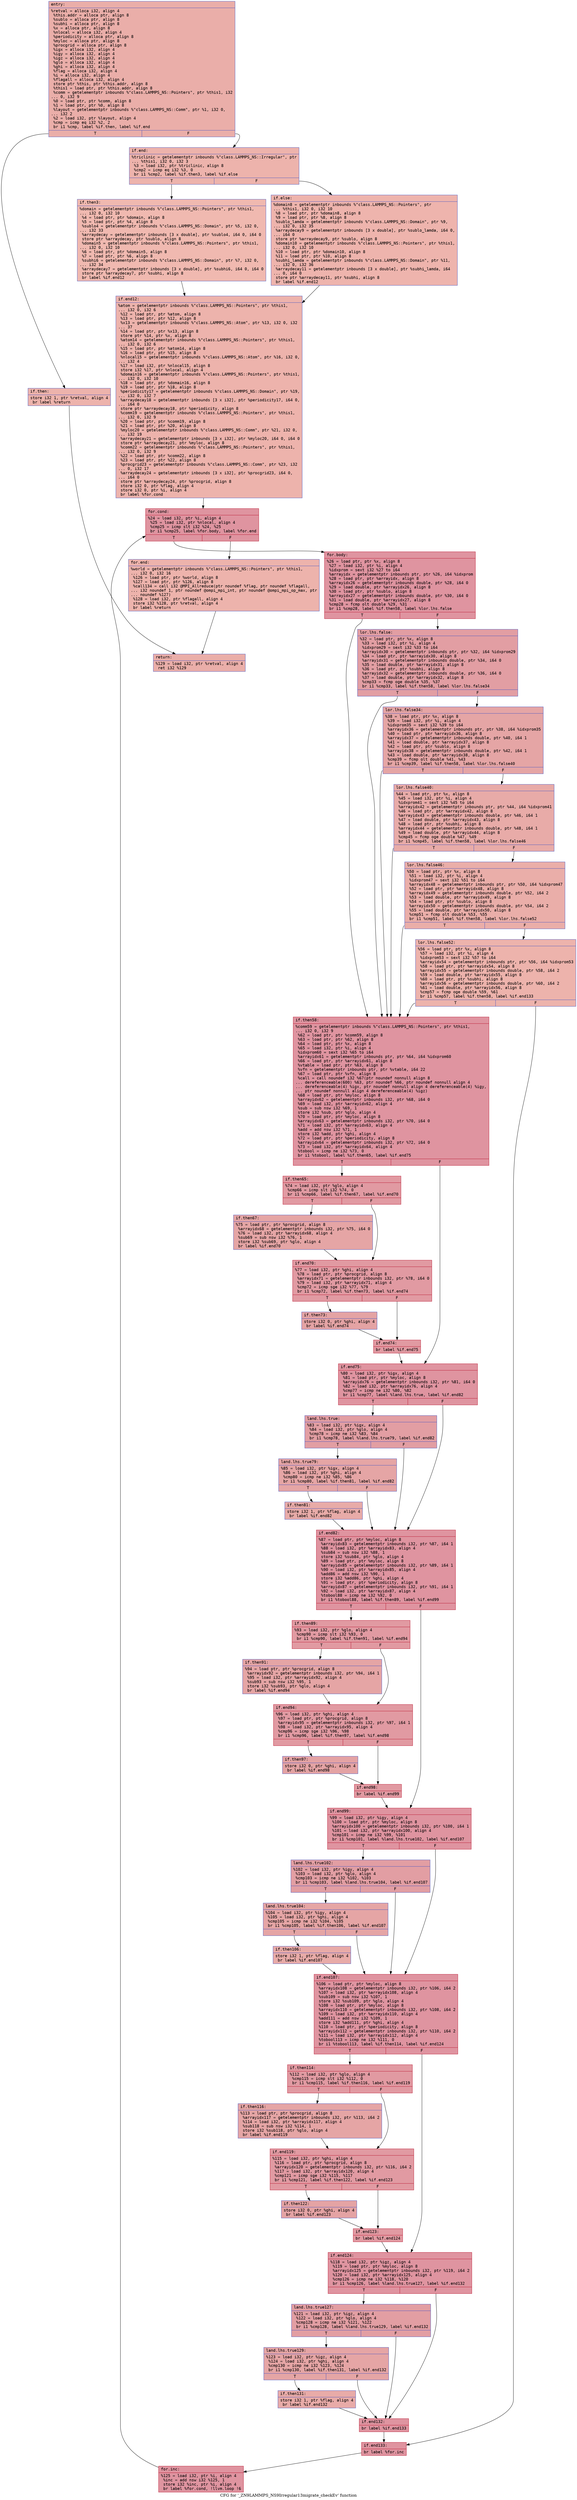 digraph "CFG for '_ZN9LAMMPS_NS9Irregular13migrate_checkEv' function" {
	label="CFG for '_ZN9LAMMPS_NS9Irregular13migrate_checkEv' function";

	Node0x561dd3ea20d0 [shape=record,color="#3d50c3ff", style=filled, fillcolor="#d0473d70" fontname="Courier",label="{entry:\l|  %retval = alloca i32, align 4\l  %this.addr = alloca ptr, align 8\l  %sublo = alloca ptr, align 8\l  %subhi = alloca ptr, align 8\l  %x = alloca ptr, align 8\l  %nlocal = alloca i32, align 4\l  %periodicity = alloca ptr, align 8\l  %myloc = alloca ptr, align 8\l  %procgrid = alloca ptr, align 8\l  %igx = alloca i32, align 4\l  %igy = alloca i32, align 4\l  %igz = alloca i32, align 4\l  %glo = alloca i32, align 4\l  %ghi = alloca i32, align 4\l  %flag = alloca i32, align 4\l  %i = alloca i32, align 4\l  %flagall = alloca i32, align 4\l  store ptr %this, ptr %this.addr, align 8\l  %this1 = load ptr, ptr %this.addr, align 8\l  %comm = getelementptr inbounds %\"class.LAMMPS_NS::Pointers\", ptr %this1, i32\l... 0, i32 9\l  %0 = load ptr, ptr %comm, align 8\l  %1 = load ptr, ptr %0, align 8\l  %layout = getelementptr inbounds %\"class.LAMMPS_NS::Comm\", ptr %1, i32 0,\l... i32 2\l  %2 = load i32, ptr %layout, align 4\l  %cmp = icmp eq i32 %2, 2\l  br i1 %cmp, label %if.then, label %if.end\l|{<s0>T|<s1>F}}"];
	Node0x561dd3ea20d0:s0 -> Node0x561dd3ea32a0[tooltip="entry -> if.then\nProbability 50.00%" ];
	Node0x561dd3ea20d0:s1 -> Node0x561dd3ea3310[tooltip="entry -> if.end\nProbability 50.00%" ];
	Node0x561dd3ea32a0 [shape=record,color="#3d50c3ff", style=filled, fillcolor="#d6524470" fontname="Courier",label="{if.then:\l|  store i32 1, ptr %retval, align 4\l  br label %return\l}"];
	Node0x561dd3ea32a0 -> Node0x561dd3ea2960[tooltip="if.then -> return\nProbability 100.00%" ];
	Node0x561dd3ea3310 [shape=record,color="#3d50c3ff", style=filled, fillcolor="#d6524470" fontname="Courier",label="{if.end:\l|  %triclinic = getelementptr inbounds %\"class.LAMMPS_NS::Irregular\", ptr\l... %this1, i32 0, i32 3\l  %3 = load i32, ptr %triclinic, align 8\l  %cmp2 = icmp eq i32 %3, 0\l  br i1 %cmp2, label %if.then3, label %if.else\l|{<s0>T|<s1>F}}"];
	Node0x561dd3ea3310:s0 -> Node0x561dd3ea3950[tooltip="if.end -> if.then3\nProbability 37.50%" ];
	Node0x561dd3ea3310:s1 -> Node0x561dd3ea39d0[tooltip="if.end -> if.else\nProbability 62.50%" ];
	Node0x561dd3ea3950 [shape=record,color="#3d50c3ff", style=filled, fillcolor="#de614d70" fontname="Courier",label="{if.then3:\l|  %domain = getelementptr inbounds %\"class.LAMMPS_NS::Pointers\", ptr %this1,\l... i32 0, i32 10\l  %4 = load ptr, ptr %domain, align 8\l  %5 = load ptr, ptr %4, align 8\l  %sublo4 = getelementptr inbounds %\"class.LAMMPS_NS::Domain\", ptr %5, i32 0,\l... i32 33\l  %arraydecay = getelementptr inbounds [3 x double], ptr %sublo4, i64 0, i64 0\l  store ptr %arraydecay, ptr %sublo, align 8\l  %domain5 = getelementptr inbounds %\"class.LAMMPS_NS::Pointers\", ptr %this1,\l... i32 0, i32 10\l  %6 = load ptr, ptr %domain5, align 8\l  %7 = load ptr, ptr %6, align 8\l  %subhi6 = getelementptr inbounds %\"class.LAMMPS_NS::Domain\", ptr %7, i32 0,\l... i32 34\l  %arraydecay7 = getelementptr inbounds [3 x double], ptr %subhi6, i64 0, i64 0\l  store ptr %arraydecay7, ptr %subhi, align 8\l  br label %if.end12\l}"];
	Node0x561dd3ea3950 -> Node0x561dd3ea43f0[tooltip="if.then3 -> if.end12\nProbability 100.00%" ];
	Node0x561dd3ea39d0 [shape=record,color="#3d50c3ff", style=filled, fillcolor="#d8564670" fontname="Courier",label="{if.else:\l|  %domain8 = getelementptr inbounds %\"class.LAMMPS_NS::Pointers\", ptr\l... %this1, i32 0, i32 10\l  %8 = load ptr, ptr %domain8, align 8\l  %9 = load ptr, ptr %8, align 8\l  %sublo_lamda = getelementptr inbounds %\"class.LAMMPS_NS::Domain\", ptr %9,\l... i32 0, i32 35\l  %arraydecay9 = getelementptr inbounds [3 x double], ptr %sublo_lamda, i64 0,\l... i64 0\l  store ptr %arraydecay9, ptr %sublo, align 8\l  %domain10 = getelementptr inbounds %\"class.LAMMPS_NS::Pointers\", ptr %this1,\l... i32 0, i32 10\l  %10 = load ptr, ptr %domain10, align 8\l  %11 = load ptr, ptr %10, align 8\l  %subhi_lamda = getelementptr inbounds %\"class.LAMMPS_NS::Domain\", ptr %11,\l... i32 0, i32 36\l  %arraydecay11 = getelementptr inbounds [3 x double], ptr %subhi_lamda, i64\l... 0, i64 0\l  store ptr %arraydecay11, ptr %subhi, align 8\l  br label %if.end12\l}"];
	Node0x561dd3ea39d0 -> Node0x561dd3ea43f0[tooltip="if.else -> if.end12\nProbability 100.00%" ];
	Node0x561dd3ea43f0 [shape=record,color="#3d50c3ff", style=filled, fillcolor="#d6524470" fontname="Courier",label="{if.end12:\l|  %atom = getelementptr inbounds %\"class.LAMMPS_NS::Pointers\", ptr %this1,\l... i32 0, i32 6\l  %12 = load ptr, ptr %atom, align 8\l  %13 = load ptr, ptr %12, align 8\l  %x13 = getelementptr inbounds %\"class.LAMMPS_NS::Atom\", ptr %13, i32 0, i32\l... 37\l  %14 = load ptr, ptr %x13, align 8\l  store ptr %14, ptr %x, align 8\l  %atom14 = getelementptr inbounds %\"class.LAMMPS_NS::Pointers\", ptr %this1,\l... i32 0, i32 6\l  %15 = load ptr, ptr %atom14, align 8\l  %16 = load ptr, ptr %15, align 8\l  %nlocal15 = getelementptr inbounds %\"class.LAMMPS_NS::Atom\", ptr %16, i32 0,\l... i32 4\l  %17 = load i32, ptr %nlocal15, align 8\l  store i32 %17, ptr %nlocal, align 4\l  %domain16 = getelementptr inbounds %\"class.LAMMPS_NS::Pointers\", ptr %this1,\l... i32 0, i32 10\l  %18 = load ptr, ptr %domain16, align 8\l  %19 = load ptr, ptr %18, align 8\l  %periodicity17 = getelementptr inbounds %\"class.LAMMPS_NS::Domain\", ptr %19,\l... i32 0, i32 7\l  %arraydecay18 = getelementptr inbounds [3 x i32], ptr %periodicity17, i64 0,\l... i64 0\l  store ptr %arraydecay18, ptr %periodicity, align 8\l  %comm19 = getelementptr inbounds %\"class.LAMMPS_NS::Pointers\", ptr %this1,\l... i32 0, i32 9\l  %20 = load ptr, ptr %comm19, align 8\l  %21 = load ptr, ptr %20, align 8\l  %myloc20 = getelementptr inbounds %\"class.LAMMPS_NS::Comm\", ptr %21, i32 0,\l... i32 19\l  %arraydecay21 = getelementptr inbounds [3 x i32], ptr %myloc20, i64 0, i64 0\l  store ptr %arraydecay21, ptr %myloc, align 8\l  %comm22 = getelementptr inbounds %\"class.LAMMPS_NS::Pointers\", ptr %this1,\l... i32 0, i32 9\l  %22 = load ptr, ptr %comm22, align 8\l  %23 = load ptr, ptr %22, align 8\l  %procgrid23 = getelementptr inbounds %\"class.LAMMPS_NS::Comm\", ptr %23, i32\l... 0, i32 17\l  %arraydecay24 = getelementptr inbounds [3 x i32], ptr %procgrid23, i64 0,\l... i64 0\l  store ptr %arraydecay24, ptr %procgrid, align 8\l  store i32 0, ptr %flag, align 4\l  store i32 0, ptr %i, align 4\l  br label %for.cond\l}"];
	Node0x561dd3ea43f0 -> Node0x561dd3ea6760[tooltip="if.end12 -> for.cond\nProbability 100.00%" ];
	Node0x561dd3ea6760 [shape=record,color="#b70d28ff", style=filled, fillcolor="#b70d2870" fontname="Courier",label="{for.cond:\l|  %24 = load i32, ptr %i, align 4\l  %25 = load i32, ptr %nlocal, align 4\l  %cmp25 = icmp slt i32 %24, %25\l  br i1 %cmp25, label %for.body, label %for.end\l|{<s0>T|<s1>F}}"];
	Node0x561dd3ea6760:s0 -> Node0x561dd3ea6a00[tooltip="for.cond -> for.body\nProbability 96.88%" ];
	Node0x561dd3ea6760:s1 -> Node0x561dd3ea6a80[tooltip="for.cond -> for.end\nProbability 3.12%" ];
	Node0x561dd3ea6a00 [shape=record,color="#b70d28ff", style=filled, fillcolor="#b70d2870" fontname="Courier",label="{for.body:\l|  %26 = load ptr, ptr %x, align 8\l  %27 = load i32, ptr %i, align 4\l  %idxprom = sext i32 %27 to i64\l  %arrayidx = getelementptr inbounds ptr, ptr %26, i64 %idxprom\l  %28 = load ptr, ptr %arrayidx, align 8\l  %arrayidx26 = getelementptr inbounds double, ptr %28, i64 0\l  %29 = load double, ptr %arrayidx26, align 8\l  %30 = load ptr, ptr %sublo, align 8\l  %arrayidx27 = getelementptr inbounds double, ptr %30, i64 0\l  %31 = load double, ptr %arrayidx27, align 8\l  %cmp28 = fcmp olt double %29, %31\l  br i1 %cmp28, label %if.then58, label %lor.lhs.false\l|{<s0>T|<s1>F}}"];
	Node0x561dd3ea6a00:s0 -> Node0x561dd3ea7250[tooltip="for.body -> if.then58\nProbability 50.00%" ];
	Node0x561dd3ea6a00:s1 -> Node0x561dd3ea72d0[tooltip="for.body -> lor.lhs.false\nProbability 50.00%" ];
	Node0x561dd3ea72d0 [shape=record,color="#3d50c3ff", style=filled, fillcolor="#be242e70" fontname="Courier",label="{lor.lhs.false:\l|  %32 = load ptr, ptr %x, align 8\l  %33 = load i32, ptr %i, align 4\l  %idxprom29 = sext i32 %33 to i64\l  %arrayidx30 = getelementptr inbounds ptr, ptr %32, i64 %idxprom29\l  %34 = load ptr, ptr %arrayidx30, align 8\l  %arrayidx31 = getelementptr inbounds double, ptr %34, i64 0\l  %35 = load double, ptr %arrayidx31, align 8\l  %36 = load ptr, ptr %subhi, align 8\l  %arrayidx32 = getelementptr inbounds double, ptr %36, i64 0\l  %37 = load double, ptr %arrayidx32, align 8\l  %cmp33 = fcmp oge double %35, %37\l  br i1 %cmp33, label %if.then58, label %lor.lhs.false34\l|{<s0>T|<s1>F}}"];
	Node0x561dd3ea72d0:s0 -> Node0x561dd3ea7250[tooltip="lor.lhs.false -> if.then58\nProbability 50.00%" ];
	Node0x561dd3ea72d0:s1 -> Node0x561dd3ea7b20[tooltip="lor.lhs.false -> lor.lhs.false34\nProbability 50.00%" ];
	Node0x561dd3ea7b20 [shape=record,color="#3d50c3ff", style=filled, fillcolor="#c5333470" fontname="Courier",label="{lor.lhs.false34:\l|  %38 = load ptr, ptr %x, align 8\l  %39 = load i32, ptr %i, align 4\l  %idxprom35 = sext i32 %39 to i64\l  %arrayidx36 = getelementptr inbounds ptr, ptr %38, i64 %idxprom35\l  %40 = load ptr, ptr %arrayidx36, align 8\l  %arrayidx37 = getelementptr inbounds double, ptr %40, i64 1\l  %41 = load double, ptr %arrayidx37, align 8\l  %42 = load ptr, ptr %sublo, align 8\l  %arrayidx38 = getelementptr inbounds double, ptr %42, i64 1\l  %43 = load double, ptr %arrayidx38, align 8\l  %cmp39 = fcmp olt double %41, %43\l  br i1 %cmp39, label %if.then58, label %lor.lhs.false40\l|{<s0>T|<s1>F}}"];
	Node0x561dd3ea7b20:s0 -> Node0x561dd3ea7250[tooltip="lor.lhs.false34 -> if.then58\nProbability 50.00%" ];
	Node0x561dd3ea7b20:s1 -> Node0x561dd3ea8310[tooltip="lor.lhs.false34 -> lor.lhs.false40\nProbability 50.00%" ];
	Node0x561dd3ea8310 [shape=record,color="#3d50c3ff", style=filled, fillcolor="#cc403a70" fontname="Courier",label="{lor.lhs.false40:\l|  %44 = load ptr, ptr %x, align 8\l  %45 = load i32, ptr %i, align 4\l  %idxprom41 = sext i32 %45 to i64\l  %arrayidx42 = getelementptr inbounds ptr, ptr %44, i64 %idxprom41\l  %46 = load ptr, ptr %arrayidx42, align 8\l  %arrayidx43 = getelementptr inbounds double, ptr %46, i64 1\l  %47 = load double, ptr %arrayidx43, align 8\l  %48 = load ptr, ptr %subhi, align 8\l  %arrayidx44 = getelementptr inbounds double, ptr %48, i64 1\l  %49 = load double, ptr %arrayidx44, align 8\l  %cmp45 = fcmp oge double %47, %49\l  br i1 %cmp45, label %if.then58, label %lor.lhs.false46\l|{<s0>T|<s1>F}}"];
	Node0x561dd3ea8310:s0 -> Node0x561dd3ea7250[tooltip="lor.lhs.false40 -> if.then58\nProbability 50.00%" ];
	Node0x561dd3ea8310:s1 -> Node0x561dd3ea9310[tooltip="lor.lhs.false40 -> lor.lhs.false46\nProbability 50.00%" ];
	Node0x561dd3ea9310 [shape=record,color="#3d50c3ff", style=filled, fillcolor="#d0473d70" fontname="Courier",label="{lor.lhs.false46:\l|  %50 = load ptr, ptr %x, align 8\l  %51 = load i32, ptr %i, align 4\l  %idxprom47 = sext i32 %51 to i64\l  %arrayidx48 = getelementptr inbounds ptr, ptr %50, i64 %idxprom47\l  %52 = load ptr, ptr %arrayidx48, align 8\l  %arrayidx49 = getelementptr inbounds double, ptr %52, i64 2\l  %53 = load double, ptr %arrayidx49, align 8\l  %54 = load ptr, ptr %sublo, align 8\l  %arrayidx50 = getelementptr inbounds double, ptr %54, i64 2\l  %55 = load double, ptr %arrayidx50, align 8\l  %cmp51 = fcmp olt double %53, %55\l  br i1 %cmp51, label %if.then58, label %lor.lhs.false52\l|{<s0>T|<s1>F}}"];
	Node0x561dd3ea9310:s0 -> Node0x561dd3ea7250[tooltip="lor.lhs.false46 -> if.then58\nProbability 50.00%" ];
	Node0x561dd3ea9310:s1 -> Node0x561dd3ea9b00[tooltip="lor.lhs.false46 -> lor.lhs.false52\nProbability 50.00%" ];
	Node0x561dd3ea9b00 [shape=record,color="#3d50c3ff", style=filled, fillcolor="#d6524470" fontname="Courier",label="{lor.lhs.false52:\l|  %56 = load ptr, ptr %x, align 8\l  %57 = load i32, ptr %i, align 4\l  %idxprom53 = sext i32 %57 to i64\l  %arrayidx54 = getelementptr inbounds ptr, ptr %56, i64 %idxprom53\l  %58 = load ptr, ptr %arrayidx54, align 8\l  %arrayidx55 = getelementptr inbounds double, ptr %58, i64 2\l  %59 = load double, ptr %arrayidx55, align 8\l  %60 = load ptr, ptr %subhi, align 8\l  %arrayidx56 = getelementptr inbounds double, ptr %60, i64 2\l  %61 = load double, ptr %arrayidx56, align 8\l  %cmp57 = fcmp oge double %59, %61\l  br i1 %cmp57, label %if.then58, label %if.end133\l|{<s0>T|<s1>F}}"];
	Node0x561dd3ea9b00:s0 -> Node0x561dd3ea7250[tooltip="lor.lhs.false52 -> if.then58\nProbability 50.00%" ];
	Node0x561dd3ea9b00:s1 -> Node0x561dd3eaa2f0[tooltip="lor.lhs.false52 -> if.end133\nProbability 50.00%" ];
	Node0x561dd3ea7250 [shape=record,color="#b70d28ff", style=filled, fillcolor="#b70d2870" fontname="Courier",label="{if.then58:\l|  %comm59 = getelementptr inbounds %\"class.LAMMPS_NS::Pointers\", ptr %this1,\l... i32 0, i32 9\l  %62 = load ptr, ptr %comm59, align 8\l  %63 = load ptr, ptr %62, align 8\l  %64 = load ptr, ptr %x, align 8\l  %65 = load i32, ptr %i, align 4\l  %idxprom60 = sext i32 %65 to i64\l  %arrayidx61 = getelementptr inbounds ptr, ptr %64, i64 %idxprom60\l  %66 = load ptr, ptr %arrayidx61, align 8\l  %vtable = load ptr, ptr %63, align 8\l  %vfn = getelementptr inbounds ptr, ptr %vtable, i64 22\l  %67 = load ptr, ptr %vfn, align 8\l  %call = call noundef i32 %67(ptr noundef nonnull align 8\l... dereferenceable(600) %63, ptr noundef %66, ptr noundef nonnull align 4\l... dereferenceable(4) %igx, ptr noundef nonnull align 4 dereferenceable(4) %igy,\l... ptr noundef nonnull align 4 dereferenceable(4) %igz)\l  %68 = load ptr, ptr %myloc, align 8\l  %arrayidx62 = getelementptr inbounds i32, ptr %68, i64 0\l  %69 = load i32, ptr %arrayidx62, align 4\l  %sub = sub nsw i32 %69, 1\l  store i32 %sub, ptr %glo, align 4\l  %70 = load ptr, ptr %myloc, align 8\l  %arrayidx63 = getelementptr inbounds i32, ptr %70, i64 0\l  %71 = load i32, ptr %arrayidx63, align 4\l  %add = add nsw i32 %71, 1\l  store i32 %add, ptr %ghi, align 4\l  %72 = load ptr, ptr %periodicity, align 8\l  %arrayidx64 = getelementptr inbounds i32, ptr %72, i64 0\l  %73 = load i32, ptr %arrayidx64, align 4\l  %tobool = icmp ne i32 %73, 0\l  br i1 %tobool, label %if.then65, label %if.end75\l|{<s0>T|<s1>F}}"];
	Node0x561dd3ea7250:s0 -> Node0x561dd3eaba00[tooltip="if.then58 -> if.then65\nProbability 62.50%" ];
	Node0x561dd3ea7250:s1 -> Node0x561dd3eaba80[tooltip="if.then58 -> if.end75\nProbability 37.50%" ];
	Node0x561dd3eaba00 [shape=record,color="#b70d28ff", style=filled, fillcolor="#bb1b2c70" fontname="Courier",label="{if.then65:\l|  %74 = load i32, ptr %glo, align 4\l  %cmp66 = icmp slt i32 %74, 0\l  br i1 %cmp66, label %if.then67, label %if.end70\l|{<s0>T|<s1>F}}"];
	Node0x561dd3eaba00:s0 -> Node0x561dd3eabd40[tooltip="if.then65 -> if.then67\nProbability 37.50%" ];
	Node0x561dd3eaba00:s1 -> Node0x561dd3eabdc0[tooltip="if.then65 -> if.end70\nProbability 62.50%" ];
	Node0x561dd3eabd40 [shape=record,color="#3d50c3ff", style=filled, fillcolor="#c5333470" fontname="Courier",label="{if.then67:\l|  %75 = load ptr, ptr %procgrid, align 8\l  %arrayidx68 = getelementptr inbounds i32, ptr %75, i64 0\l  %76 = load i32, ptr %arrayidx68, align 4\l  %sub69 = sub nsw i32 %76, 1\l  store i32 %sub69, ptr %glo, align 4\l  br label %if.end70\l}"];
	Node0x561dd3eabd40 -> Node0x561dd3eabdc0[tooltip="if.then67 -> if.end70\nProbability 100.00%" ];
	Node0x561dd3eabdc0 [shape=record,color="#b70d28ff", style=filled, fillcolor="#bb1b2c70" fontname="Courier",label="{if.end70:\l|  %77 = load i32, ptr %ghi, align 4\l  %78 = load ptr, ptr %procgrid, align 8\l  %arrayidx71 = getelementptr inbounds i32, ptr %78, i64 0\l  %79 = load i32, ptr %arrayidx71, align 4\l  %cmp72 = icmp sge i32 %77, %79\l  br i1 %cmp72, label %if.then73, label %if.end74\l|{<s0>T|<s1>F}}"];
	Node0x561dd3eabdc0:s0 -> Node0x561dd3eac5e0[tooltip="if.end70 -> if.then73\nProbability 50.00%" ];
	Node0x561dd3eabdc0:s1 -> Node0x561dd3eac660[tooltip="if.end70 -> if.end74\nProbability 50.00%" ];
	Node0x561dd3eac5e0 [shape=record,color="#3d50c3ff", style=filled, fillcolor="#c32e3170" fontname="Courier",label="{if.then73:\l|  store i32 0, ptr %ghi, align 4\l  br label %if.end74\l}"];
	Node0x561dd3eac5e0 -> Node0x561dd3eac660[tooltip="if.then73 -> if.end74\nProbability 100.00%" ];
	Node0x561dd3eac660 [shape=record,color="#b70d28ff", style=filled, fillcolor="#bb1b2c70" fontname="Courier",label="{if.end74:\l|  br label %if.end75\l}"];
	Node0x561dd3eac660 -> Node0x561dd3eaba80[tooltip="if.end74 -> if.end75\nProbability 100.00%" ];
	Node0x561dd3eaba80 [shape=record,color="#b70d28ff", style=filled, fillcolor="#b70d2870" fontname="Courier",label="{if.end75:\l|  %80 = load i32, ptr %igx, align 4\l  %81 = load ptr, ptr %myloc, align 8\l  %arrayidx76 = getelementptr inbounds i32, ptr %81, i64 0\l  %82 = load i32, ptr %arrayidx76, align 4\l  %cmp77 = icmp ne i32 %80, %82\l  br i1 %cmp77, label %land.lhs.true, label %if.end82\l|{<s0>T|<s1>F}}"];
	Node0x561dd3eaba80:s0 -> Node0x561dd3eacc10[tooltip="if.end75 -> land.lhs.true\nProbability 50.00%" ];
	Node0x561dd3eaba80:s1 -> Node0x561dd3eacc90[tooltip="if.end75 -> if.end82\nProbability 50.00%" ];
	Node0x561dd3eacc10 [shape=record,color="#3d50c3ff", style=filled, fillcolor="#be242e70" fontname="Courier",label="{land.lhs.true:\l|  %83 = load i32, ptr %igx, align 4\l  %84 = load i32, ptr %glo, align 4\l  %cmp78 = icmp ne i32 %83, %84\l  br i1 %cmp78, label %land.lhs.true79, label %if.end82\l|{<s0>T|<s1>F}}"];
	Node0x561dd3eacc10:s0 -> Node0x561dd3eacf70[tooltip="land.lhs.true -> land.lhs.true79\nProbability 50.00%" ];
	Node0x561dd3eacc10:s1 -> Node0x561dd3eacc90[tooltip="land.lhs.true -> if.end82\nProbability 50.00%" ];
	Node0x561dd3eacf70 [shape=record,color="#3d50c3ff", style=filled, fillcolor="#c5333470" fontname="Courier",label="{land.lhs.true79:\l|  %85 = load i32, ptr %igx, align 4\l  %86 = load i32, ptr %ghi, align 4\l  %cmp80 = icmp ne i32 %85, %86\l  br i1 %cmp80, label %if.then81, label %if.end82\l|{<s0>T|<s1>F}}"];
	Node0x561dd3eacf70:s0 -> Node0x561dd3ead280[tooltip="land.lhs.true79 -> if.then81\nProbability 50.00%" ];
	Node0x561dd3eacf70:s1 -> Node0x561dd3eacc90[tooltip="land.lhs.true79 -> if.end82\nProbability 50.00%" ];
	Node0x561dd3ead280 [shape=record,color="#3d50c3ff", style=filled, fillcolor="#cc403a70" fontname="Courier",label="{if.then81:\l|  store i32 1, ptr %flag, align 4\l  br label %if.end82\l}"];
	Node0x561dd3ead280 -> Node0x561dd3eacc90[tooltip="if.then81 -> if.end82\nProbability 100.00%" ];
	Node0x561dd3eacc90 [shape=record,color="#b70d28ff", style=filled, fillcolor="#b70d2870" fontname="Courier",label="{if.end82:\l|  %87 = load ptr, ptr %myloc, align 8\l  %arrayidx83 = getelementptr inbounds i32, ptr %87, i64 1\l  %88 = load i32, ptr %arrayidx83, align 4\l  %sub84 = sub nsw i32 %88, 1\l  store i32 %sub84, ptr %glo, align 4\l  %89 = load ptr, ptr %myloc, align 8\l  %arrayidx85 = getelementptr inbounds i32, ptr %89, i64 1\l  %90 = load i32, ptr %arrayidx85, align 4\l  %add86 = add nsw i32 %90, 1\l  store i32 %add86, ptr %ghi, align 4\l  %91 = load ptr, ptr %periodicity, align 8\l  %arrayidx87 = getelementptr inbounds i32, ptr %91, i64 1\l  %92 = load i32, ptr %arrayidx87, align 4\l  %tobool88 = icmp ne i32 %92, 0\l  br i1 %tobool88, label %if.then89, label %if.end99\l|{<s0>T|<s1>F}}"];
	Node0x561dd3eacc90:s0 -> Node0x561dd3eadd60[tooltip="if.end82 -> if.then89\nProbability 62.50%" ];
	Node0x561dd3eacc90:s1 -> Node0x561dd3eadde0[tooltip="if.end82 -> if.end99\nProbability 37.50%" ];
	Node0x561dd3eadd60 [shape=record,color="#b70d28ff", style=filled, fillcolor="#bb1b2c70" fontname="Courier",label="{if.then89:\l|  %93 = load i32, ptr %glo, align 4\l  %cmp90 = icmp slt i32 %93, 0\l  br i1 %cmp90, label %if.then91, label %if.end94\l|{<s0>T|<s1>F}}"];
	Node0x561dd3eadd60:s0 -> Node0x561dd3eae040[tooltip="if.then89 -> if.then91\nProbability 37.50%" ];
	Node0x561dd3eadd60:s1 -> Node0x561dd3eae0c0[tooltip="if.then89 -> if.end94\nProbability 62.50%" ];
	Node0x561dd3eae040 [shape=record,color="#3d50c3ff", style=filled, fillcolor="#c5333470" fontname="Courier",label="{if.then91:\l|  %94 = load ptr, ptr %procgrid, align 8\l  %arrayidx92 = getelementptr inbounds i32, ptr %94, i64 1\l  %95 = load i32, ptr %arrayidx92, align 4\l  %sub93 = sub nsw i32 %95, 1\l  store i32 %sub93, ptr %glo, align 4\l  br label %if.end94\l}"];
	Node0x561dd3eae040 -> Node0x561dd3eae0c0[tooltip="if.then91 -> if.end94\nProbability 100.00%" ];
	Node0x561dd3eae0c0 [shape=record,color="#b70d28ff", style=filled, fillcolor="#bb1b2c70" fontname="Courier",label="{if.end94:\l|  %96 = load i32, ptr %ghi, align 4\l  %97 = load ptr, ptr %procgrid, align 8\l  %arrayidx95 = getelementptr inbounds i32, ptr %97, i64 1\l  %98 = load i32, ptr %arrayidx95, align 4\l  %cmp96 = icmp sge i32 %96, %98\l  br i1 %cmp96, label %if.then97, label %if.end98\l|{<s0>T|<s1>F}}"];
	Node0x561dd3eae0c0:s0 -> Node0x561dd3ea8d40[tooltip="if.end94 -> if.then97\nProbability 50.00%" ];
	Node0x561dd3eae0c0:s1 -> Node0x561dd3ea8dc0[tooltip="if.end94 -> if.end98\nProbability 50.00%" ];
	Node0x561dd3ea8d40 [shape=record,color="#3d50c3ff", style=filled, fillcolor="#c32e3170" fontname="Courier",label="{if.then97:\l|  store i32 0, ptr %ghi, align 4\l  br label %if.end98\l}"];
	Node0x561dd3ea8d40 -> Node0x561dd3ea8dc0[tooltip="if.then97 -> if.end98\nProbability 100.00%" ];
	Node0x561dd3ea8dc0 [shape=record,color="#b70d28ff", style=filled, fillcolor="#bb1b2c70" fontname="Courier",label="{if.end98:\l|  br label %if.end99\l}"];
	Node0x561dd3ea8dc0 -> Node0x561dd3eadde0[tooltip="if.end98 -> if.end99\nProbability 100.00%" ];
	Node0x561dd3eadde0 [shape=record,color="#b70d28ff", style=filled, fillcolor="#b70d2870" fontname="Courier",label="{if.end99:\l|  %99 = load i32, ptr %igy, align 4\l  %100 = load ptr, ptr %myloc, align 8\l  %arrayidx100 = getelementptr inbounds i32, ptr %100, i64 1\l  %101 = load i32, ptr %arrayidx100, align 4\l  %cmp101 = icmp ne i32 %99, %101\l  br i1 %cmp101, label %land.lhs.true102, label %if.end107\l|{<s0>T|<s1>F}}"];
	Node0x561dd3eadde0:s0 -> Node0x561dd3eaf6e0[tooltip="if.end99 -> land.lhs.true102\nProbability 50.00%" ];
	Node0x561dd3eadde0:s1 -> Node0x561dd3eaf780[tooltip="if.end99 -> if.end107\nProbability 50.00%" ];
	Node0x561dd3eaf6e0 [shape=record,color="#3d50c3ff", style=filled, fillcolor="#be242e70" fontname="Courier",label="{land.lhs.true102:\l|  %102 = load i32, ptr %igy, align 4\l  %103 = load i32, ptr %glo, align 4\l  %cmp103 = icmp ne i32 %102, %103\l  br i1 %cmp103, label %land.lhs.true104, label %if.end107\l|{<s0>T|<s1>F}}"];
	Node0x561dd3eaf6e0:s0 -> Node0x561dd3eafa70[tooltip="land.lhs.true102 -> land.lhs.true104\nProbability 50.00%" ];
	Node0x561dd3eaf6e0:s1 -> Node0x561dd3eaf780[tooltip="land.lhs.true102 -> if.end107\nProbability 50.00%" ];
	Node0x561dd3eafa70 [shape=record,color="#3d50c3ff", style=filled, fillcolor="#c5333470" fontname="Courier",label="{land.lhs.true104:\l|  %104 = load i32, ptr %igy, align 4\l  %105 = load i32, ptr %ghi, align 4\l  %cmp105 = icmp ne i32 %104, %105\l  br i1 %cmp105, label %if.then106, label %if.end107\l|{<s0>T|<s1>F}}"];
	Node0x561dd3eafa70:s0 -> Node0x561dd3eafd50[tooltip="land.lhs.true104 -> if.then106\nProbability 50.00%" ];
	Node0x561dd3eafa70:s1 -> Node0x561dd3eaf780[tooltip="land.lhs.true104 -> if.end107\nProbability 50.00%" ];
	Node0x561dd3eafd50 [shape=record,color="#3d50c3ff", style=filled, fillcolor="#cc403a70" fontname="Courier",label="{if.then106:\l|  store i32 1, ptr %flag, align 4\l  br label %if.end107\l}"];
	Node0x561dd3eafd50 -> Node0x561dd3eaf780[tooltip="if.then106 -> if.end107\nProbability 100.00%" ];
	Node0x561dd3eaf780 [shape=record,color="#b70d28ff", style=filled, fillcolor="#b70d2870" fontname="Courier",label="{if.end107:\l|  %106 = load ptr, ptr %myloc, align 8\l  %arrayidx108 = getelementptr inbounds i32, ptr %106, i64 2\l  %107 = load i32, ptr %arrayidx108, align 4\l  %sub109 = sub nsw i32 %107, 1\l  store i32 %sub109, ptr %glo, align 4\l  %108 = load ptr, ptr %myloc, align 8\l  %arrayidx110 = getelementptr inbounds i32, ptr %108, i64 2\l  %109 = load i32, ptr %arrayidx110, align 4\l  %add111 = add nsw i32 %109, 1\l  store i32 %add111, ptr %ghi, align 4\l  %110 = load ptr, ptr %periodicity, align 8\l  %arrayidx112 = getelementptr inbounds i32, ptr %110, i64 2\l  %111 = load i32, ptr %arrayidx112, align 4\l  %tobool113 = icmp ne i32 %111, 0\l  br i1 %tobool113, label %if.then114, label %if.end124\l|{<s0>T|<s1>F}}"];
	Node0x561dd3eaf780:s0 -> Node0x561dd3eb0800[tooltip="if.end107 -> if.then114\nProbability 62.50%" ];
	Node0x561dd3eaf780:s1 -> Node0x561dd3eb0880[tooltip="if.end107 -> if.end124\nProbability 37.50%" ];
	Node0x561dd3eb0800 [shape=record,color="#b70d28ff", style=filled, fillcolor="#bb1b2c70" fontname="Courier",label="{if.then114:\l|  %112 = load i32, ptr %glo, align 4\l  %cmp115 = icmp slt i32 %112, 0\l  br i1 %cmp115, label %if.then116, label %if.end119\l|{<s0>T|<s1>F}}"];
	Node0x561dd3eb0800:s0 -> Node0x561dd3eb0ae0[tooltip="if.then114 -> if.then116\nProbability 37.50%" ];
	Node0x561dd3eb0800:s1 -> Node0x561dd3eb0b60[tooltip="if.then114 -> if.end119\nProbability 62.50%" ];
	Node0x561dd3eb0ae0 [shape=record,color="#3d50c3ff", style=filled, fillcolor="#c5333470" fontname="Courier",label="{if.then116:\l|  %113 = load ptr, ptr %procgrid, align 8\l  %arrayidx117 = getelementptr inbounds i32, ptr %113, i64 2\l  %114 = load i32, ptr %arrayidx117, align 4\l  %sub118 = sub nsw i32 %114, 1\l  store i32 %sub118, ptr %glo, align 4\l  br label %if.end119\l}"];
	Node0x561dd3eb0ae0 -> Node0x561dd3eb0b60[tooltip="if.then116 -> if.end119\nProbability 100.00%" ];
	Node0x561dd3eb0b60 [shape=record,color="#b70d28ff", style=filled, fillcolor="#bb1b2c70" fontname="Courier",label="{if.end119:\l|  %115 = load i32, ptr %ghi, align 4\l  %116 = load ptr, ptr %procgrid, align 8\l  %arrayidx120 = getelementptr inbounds i32, ptr %116, i64 2\l  %117 = load i32, ptr %arrayidx120, align 4\l  %cmp121 = icmp sge i32 %115, %117\l  br i1 %cmp121, label %if.then122, label %if.end123\l|{<s0>T|<s1>F}}"];
	Node0x561dd3eb0b60:s0 -> Node0x561dd3eb1320[tooltip="if.end119 -> if.then122\nProbability 50.00%" ];
	Node0x561dd3eb0b60:s1 -> Node0x561dd3eb13a0[tooltip="if.end119 -> if.end123\nProbability 50.00%" ];
	Node0x561dd3eb1320 [shape=record,color="#3d50c3ff", style=filled, fillcolor="#c32e3170" fontname="Courier",label="{if.then122:\l|  store i32 0, ptr %ghi, align 4\l  br label %if.end123\l}"];
	Node0x561dd3eb1320 -> Node0x561dd3eb13a0[tooltip="if.then122 -> if.end123\nProbability 100.00%" ];
	Node0x561dd3eb13a0 [shape=record,color="#b70d28ff", style=filled, fillcolor="#bb1b2c70" fontname="Courier",label="{if.end123:\l|  br label %if.end124\l}"];
	Node0x561dd3eb13a0 -> Node0x561dd3eb0880[tooltip="if.end123 -> if.end124\nProbability 100.00%" ];
	Node0x561dd3eb0880 [shape=record,color="#b70d28ff", style=filled, fillcolor="#b70d2870" fontname="Courier",label="{if.end124:\l|  %118 = load i32, ptr %igz, align 4\l  %119 = load ptr, ptr %myloc, align 8\l  %arrayidx125 = getelementptr inbounds i32, ptr %119, i64 2\l  %120 = load i32, ptr %arrayidx125, align 4\l  %cmp126 = icmp ne i32 %118, %120\l  br i1 %cmp126, label %land.lhs.true127, label %if.end132\l|{<s0>T|<s1>F}}"];
	Node0x561dd3eb0880:s0 -> Node0x561dd3eb1980[tooltip="if.end124 -> land.lhs.true127\nProbability 50.00%" ];
	Node0x561dd3eb0880:s1 -> Node0x561dd3eb1a20[tooltip="if.end124 -> if.end132\nProbability 50.00%" ];
	Node0x561dd3eb1980 [shape=record,color="#3d50c3ff", style=filled, fillcolor="#be242e70" fontname="Courier",label="{land.lhs.true127:\l|  %121 = load i32, ptr %igz, align 4\l  %122 = load i32, ptr %glo, align 4\l  %cmp128 = icmp ne i32 %121, %122\l  br i1 %cmp128, label %land.lhs.true129, label %if.end132\l|{<s0>T|<s1>F}}"];
	Node0x561dd3eb1980:s0 -> Node0x561dd3eb1d10[tooltip="land.lhs.true127 -> land.lhs.true129\nProbability 50.00%" ];
	Node0x561dd3eb1980:s1 -> Node0x561dd3eb1a20[tooltip="land.lhs.true127 -> if.end132\nProbability 50.00%" ];
	Node0x561dd3eb1d10 [shape=record,color="#3d50c3ff", style=filled, fillcolor="#c5333470" fontname="Courier",label="{land.lhs.true129:\l|  %123 = load i32, ptr %igz, align 4\l  %124 = load i32, ptr %ghi, align 4\l  %cmp130 = icmp ne i32 %123, %124\l  br i1 %cmp130, label %if.then131, label %if.end132\l|{<s0>T|<s1>F}}"];
	Node0x561dd3eb1d10:s0 -> Node0x561dd3eb1ff0[tooltip="land.lhs.true129 -> if.then131\nProbability 50.00%" ];
	Node0x561dd3eb1d10:s1 -> Node0x561dd3eb1a20[tooltip="land.lhs.true129 -> if.end132\nProbability 50.00%" ];
	Node0x561dd3eb1ff0 [shape=record,color="#3d50c3ff", style=filled, fillcolor="#cc403a70" fontname="Courier",label="{if.then131:\l|  store i32 1, ptr %flag, align 4\l  br label %if.end132\l}"];
	Node0x561dd3eb1ff0 -> Node0x561dd3eb1a20[tooltip="if.then131 -> if.end132\nProbability 100.00%" ];
	Node0x561dd3eb1a20 [shape=record,color="#b70d28ff", style=filled, fillcolor="#b70d2870" fontname="Courier",label="{if.end132:\l|  br label %if.end133\l}"];
	Node0x561dd3eb1a20 -> Node0x561dd3eaa2f0[tooltip="if.end132 -> if.end133\nProbability 100.00%" ];
	Node0x561dd3eaa2f0 [shape=record,color="#b70d28ff", style=filled, fillcolor="#b70d2870" fontname="Courier",label="{if.end133:\l|  br label %for.inc\l}"];
	Node0x561dd3eaa2f0 -> Node0x561dd3eb2270[tooltip="if.end133 -> for.inc\nProbability 100.00%" ];
	Node0x561dd3eb2270 [shape=record,color="#b70d28ff", style=filled, fillcolor="#b70d2870" fontname="Courier",label="{for.inc:\l|  %125 = load i32, ptr %i, align 4\l  %inc = add nsw i32 %125, 1\l  store i32 %inc, ptr %i, align 4\l  br label %for.cond, !llvm.loop !6\l}"];
	Node0x561dd3eb2270 -> Node0x561dd3ea6760[tooltip="for.inc -> for.cond\nProbability 100.00%" ];
	Node0x561dd3ea6a80 [shape=record,color="#3d50c3ff", style=filled, fillcolor="#d6524470" fontname="Courier",label="{for.end:\l|  %world = getelementptr inbounds %\"class.LAMMPS_NS::Pointers\", ptr %this1,\l... i32 0, i32 16\l  %126 = load ptr, ptr %world, align 8\l  %127 = load ptr, ptr %126, align 8\l  %call134 = call i32 @MPI_Allreduce(ptr noundef %flag, ptr noundef %flagall,\l... i32 noundef 1, ptr noundef @ompi_mpi_int, ptr noundef @ompi_mpi_op_max, ptr\l... noundef %127)\l  %128 = load i32, ptr %flagall, align 4\l  store i32 %128, ptr %retval, align 4\l  br label %return\l}"];
	Node0x561dd3ea6a80 -> Node0x561dd3ea2960[tooltip="for.end -> return\nProbability 100.00%" ];
	Node0x561dd3ea2960 [shape=record,color="#3d50c3ff", style=filled, fillcolor="#d0473d70" fontname="Courier",label="{return:\l|  %129 = load i32, ptr %retval, align 4\l  ret i32 %129\l}"];
}
